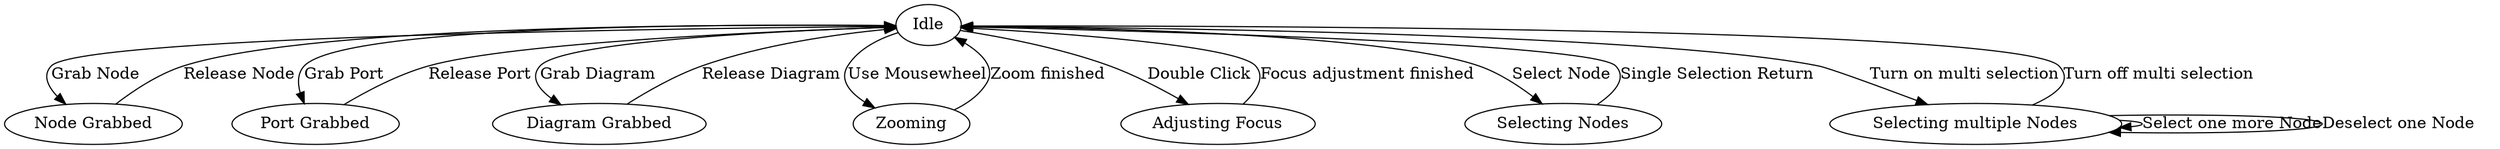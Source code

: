 digraph {
    "Idle" -> "Node Grabbed" [ label = "Grab Node" ]
    "Node Grabbed" -> "Idle" [ label = "Release Node" ]

    "Idle" -> "Port Grabbed" [ label = "Grab Port" ]
    "Port Grabbed" -> "Idle" [ label = "Release Port" ]

    "Idle" -> "Diagram Grabbed" [ label = "Grab Diagram" ]
    "Diagram Grabbed" -> "Idle" [ label = "Release Diagram" ]

    "Idle" -> "Zooming" [ label = "Use Mousewheel" ]
    "Zooming" -> "Idle" [ label = "Zoom finished" ]

    "Idle" -> "Adjusting Focus" [ label = "Double Click" ]
    "Adjusting Focus" -> "Idle" [ label = "Focus adjustment finished" ]

    "Idle" -> "Selecting Nodes" [ label = "Select Node" ]
    "Selecting Nodes" -> "Idle" [ label = "Single Selection Return" ]

    "Idle" -> "Selecting multiple Nodes" [ label = "Turn on multi selection" ]
    "Selecting multiple Nodes" -> "Selecting multiple Nodes" [ label = "Select one more Node" ]
    "Selecting multiple Nodes" -> "Selecting multiple Nodes" [ label = "Deselect one Node" ]
    "Selecting multiple Nodes" -> "Idle" [ label = "Turn off multi selection" ]
}
